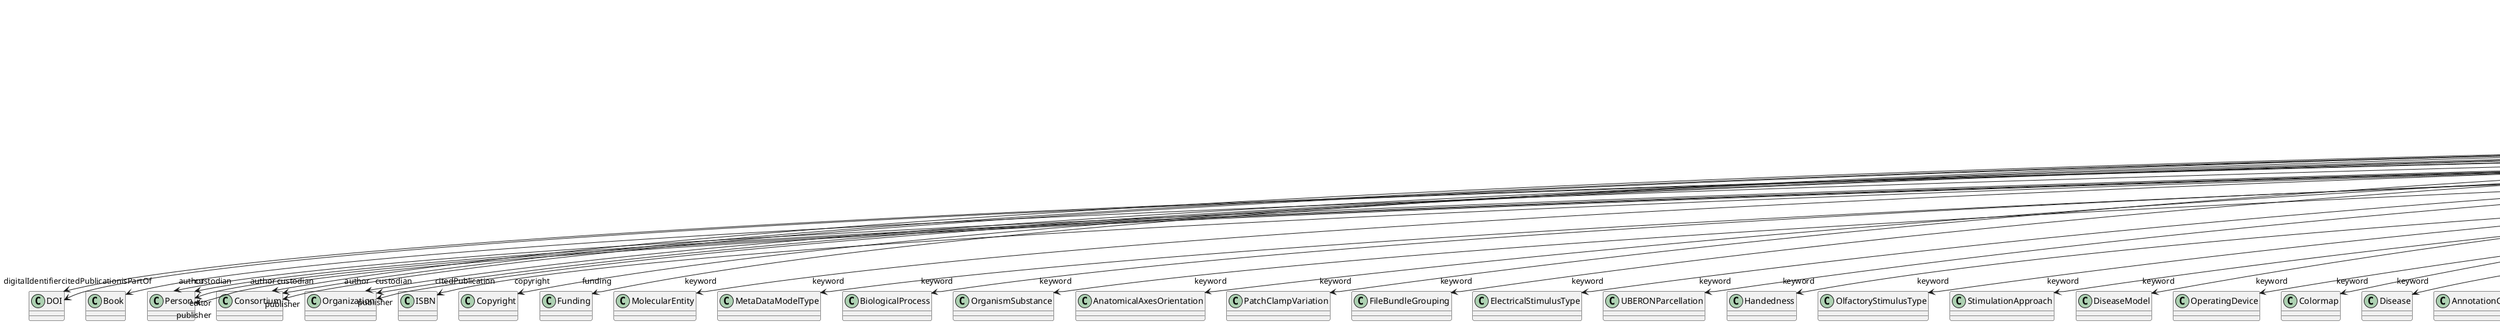 @startuml
class Chapter {
+digitalIdentifier
+isPartOf
+pagination
+abstract
+author
+citedPublication
+copyright
+creationDate
+custodian
+editor
+funding
+IRI
+keyword
+license
+modificationDate
+name
+publicationDate
+publisher
+versionIdentifier

}
Chapter -d-> "digitalIdentifier" DOI
Chapter -d-> "isPartOf" Book
Chapter -d-> "author" Person
Chapter -d-> "author" Consortium
Chapter -d-> "author" Organization
Chapter -d-> "citedPublication" DOI
Chapter -d-> "citedPublication" ISBN
Chapter -d-> "copyright" Copyright
Chapter -d-> "custodian" Person
Chapter -d-> "custodian" Consortium
Chapter -d-> "custodian" Organization
Chapter -d-> "editor" Person
Chapter -d-> "funding" Funding
Chapter -d-> "keyword" MolecularEntity
Chapter -d-> "keyword" MetaDataModelType
Chapter -d-> "keyword" BiologicalProcess
Chapter -d-> "keyword" OrganismSubstance
Chapter -d-> "keyword" AnatomicalAxesOrientation
Chapter -d-> "keyword" PatchClampVariation
Chapter -d-> "keyword" FileBundleGrouping
Chapter -d-> "keyword" ElectricalStimulusType
Chapter -d-> "keyword" UBERONParcellation
Chapter -d-> "keyword" Handedness
Chapter -d-> "keyword" OlfactoryStimulusType
Chapter -d-> "keyword" StimulationApproach
Chapter -d-> "keyword" DiseaseModel
Chapter -d-> "keyword" OperatingDevice
Chapter -d-> "keyword" Colormap
Chapter -d-> "keyword" Disease
Chapter -d-> "keyword" AnnotationCriteriaType
Chapter -d-> "keyword" ChemicalMixtureType
Chapter -d-> "keyword" GustatoryStimulusType
Chapter -d-> "keyword" EthicsAssessment
Chapter -d-> "keyword" ExperimentalApproach
Chapter -d-> "keyword" OperatingSystem
Chapter -d-> "keyword" SemanticDataType
Chapter -d-> "keyword" AuditoryStimulusType
Chapter -d-> "keyword" MeasuredQuantity
Chapter -d-> "keyword" UnitOfMeasurement
Chapter -d-> "keyword" OpticalStimulusType
Chapter -d-> "keyword" CellCultureType
Chapter -d-> "keyword" DataType
Chapter -d-> "keyword" ProductAccessibility
Chapter -d-> "keyword" BreedingType
Chapter -d-> "keyword" TactileStimulusType
Chapter -d-> "keyword" BiologicalOrder
Chapter -d-> "keyword" ModelScope
Chapter -d-> "keyword" AgeCategory
Chapter -d-> "keyword" OrganismSystem
Chapter -d-> "keyword" AnnotationType
Chapter -d-> "keyword" Laterality
Chapter -d-> "keyword" BiologicalSex
Chapter -d-> "keyword" SoftwareFeature
Chapter -d-> "keyword" PreparationType
Chapter -d-> "keyword" VisualStimulusType
Chapter -d-> "keyword" LearningResourceType
Chapter -d-> "keyword" DeviceType
Chapter -d-> "keyword" ProgrammingLanguage
Chapter -d-> "keyword" DifferenceMeasure
Chapter -d-> "keyword" CellType
Chapter -d-> "keyword" SetupType
Chapter -d-> "keyword" TissueSampleAttribute
Chapter -d-> "keyword" SoftwareApplicationCategory
Chapter -d-> "keyword" TypeOfUncertainty
Chapter -d-> "keyword" AnalysisTechnique
Chapter -d-> "keyword" SubjectAttribute
Chapter -d-> "keyword" EducationalLevel
Chapter -d-> "keyword" Terminology
Chapter -d-> "keyword" Service
Chapter -d-> "keyword" CranialWindowReinforcementType
Chapter -d-> "keyword" FileRepositoryType
Chapter -d-> "keyword" StimulationTechnique
Chapter -d-> "keyword" Organ
Chapter -d-> "keyword" AnatomicalPlane
Chapter -d-> "keyword" AtlasType
Chapter -d-> "keyword" QualitativeOverlap
Chapter -d-> "keyword" ActionStatusType
Chapter -d-> "keyword" Language
Chapter -d-> "keyword" Technique
Chapter -d-> "keyword" CranialWindowConstructionType
Chapter -d-> "keyword" FileUsageRole
Chapter -d-> "keyword" MeasuredSignalType
Chapter -d-> "keyword" AnatomicalIdentificationType
Chapter -d-> "keyword" TissueSampleType
Chapter -d-> "keyword" Species
Chapter -d-> "keyword" ModelAbstractionLevel
Chapter -d-> "keyword" GeneticStrainType
Chapter -d-> "keyword" TermSuggestion
Chapter -d-> "keyword" SubcellularEntity
Chapter -d-> "keyword" ContributionType
Chapter -d-> "keyword" CriteriaQualityType
Chapter -d-> "license" License
Chapter -d-> "publisher" Person
Chapter -d-> "publisher" Consortium
Chapter -d-> "publisher" Organization

@enduml